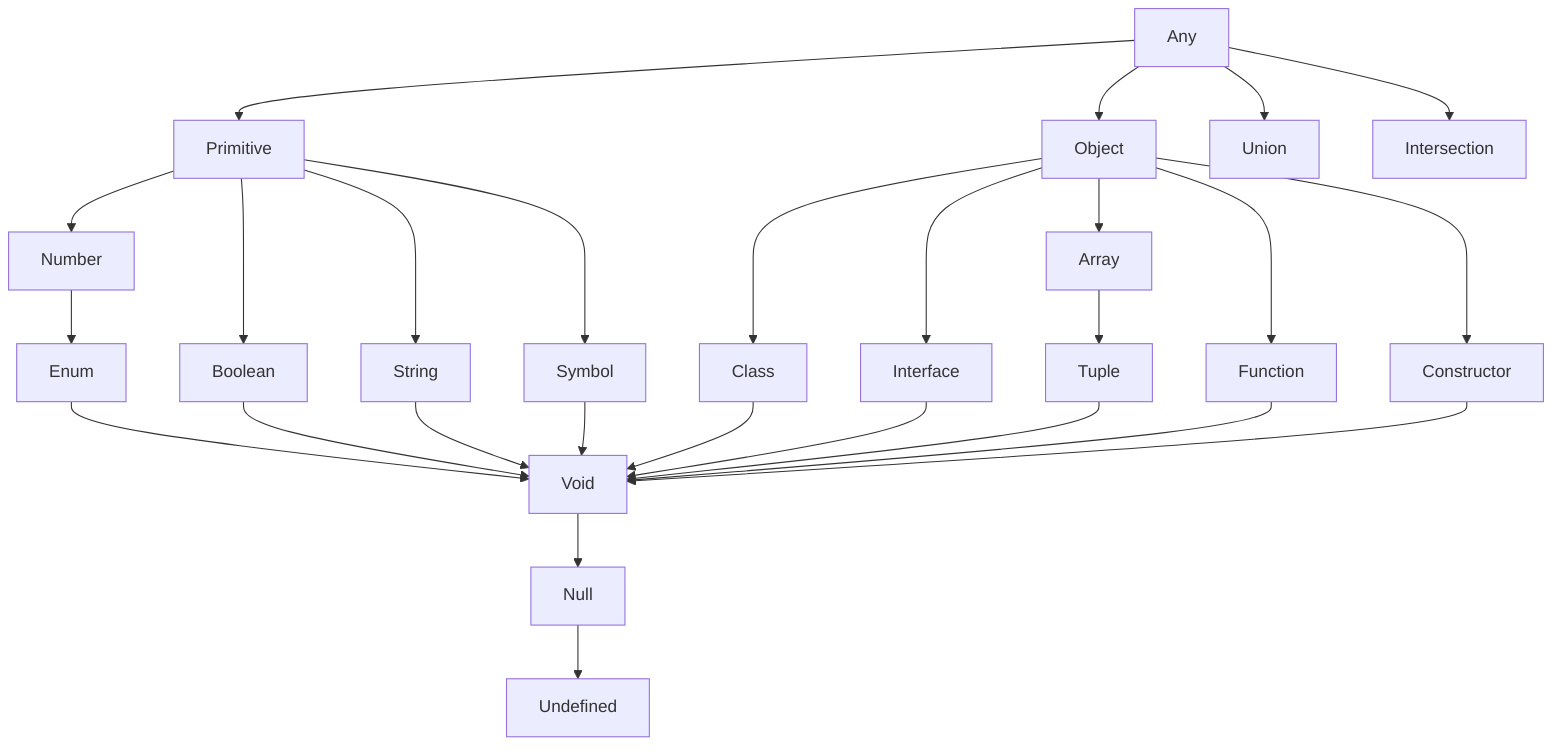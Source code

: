 %% Typescript Type Hierarchy
graph TB
  Any --> Primitive
  Any --> Object
  Any --> Union
  Any --> Intersection

  Primitive --> Number
  Number --> Enum
  Enum --> Void

  Primitive --> Boolean
  Boolean --> Void

  Primitive --> String
  String --> Void

  Primitive --> Symbol
  Symbol --> Void

  Object --> Class
  Class --> Void

  Object --> Interface
  Interface --> Void

  Object --> Array
  Array --> Tuple
  Tuple --> Void

  Object --> Function
  Function --> Void

  Object --> Constructor
  Constructor --> Void

  Void --> Null
  Null --> Undefined
